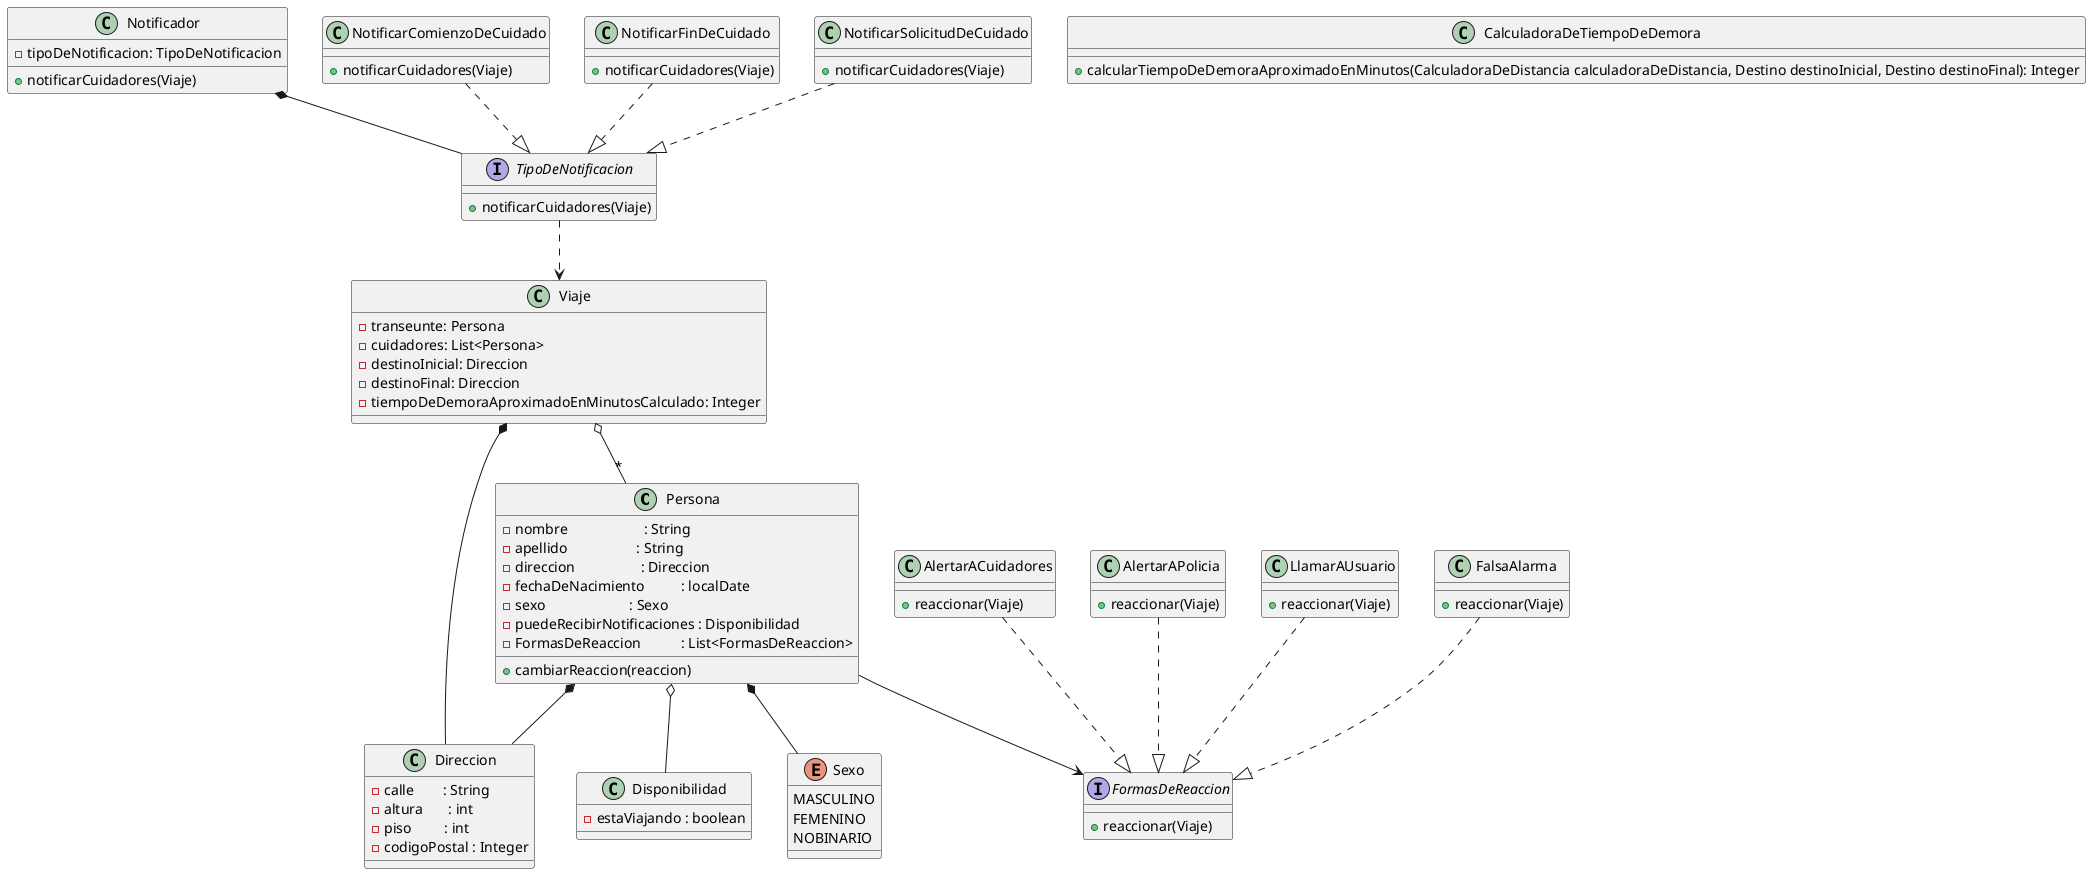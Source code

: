 @startuml

Persona o-- Disponibilidad
Persona *-- Direccion
Persona *-- Sexo

Persona --> FormasDeReaccion
AlertarACuidadores ..|> FormasDeReaccion
AlertarAPolicia ..|> FormasDeReaccion
LlamarAUsuario ..|> FormasDeReaccion
FalsaAlarma ..|> FormasDeReaccion

Notificador *-- TipoDeNotificacion
NotificarComienzoDeCuidado ..|> TipoDeNotificacion
NotificarFinDeCuidado ..|> TipoDeNotificacion
NotificarSolicitudDeCuidado ..|> TipoDeNotificacion
TipoDeNotificacion ..> Viaje


Viaje o-- "*" Persona
Viaje *-- Direccion

class Persona {
    -nombre                     : String
    -apellido                   : String
    -direccion                  : Direccion
    -fechaDeNacimiento          : localDate
    -sexo                       : Sexo
    -puedeRecibirNotificaciones : Disponibilidad
    -FormasDeReaccion           : List<FormasDeReaccion>

    +cambiarReaccion(reaccion)
}

class Direccion {
    -calle        : String
    -altura       : int
    -piso         : int
    -codigoPostal : Integer
}

class Disponibilidad {
    -estaViajando : boolean
}

enum Sexo {
    MASCULINO
    FEMENINO
    NOBINARIO
}

class Viaje{
    -transeunte: Persona
    -cuidadores: List<Persona>
    -destinoInicial: Direccion
    -destinoFinal: Direccion
    -tiempoDeDemoraAproximadoEnMinutosCalculado: Integer
}

interface FormasDeReaccion {
    +reaccionar(Viaje)
}

class AlertarACuidadores {
    +reaccionar(Viaje)
}

class AlertarAPolicia {
    +reaccionar(Viaje)
}

class LlamarAUsuario {
    +reaccionar(Viaje)
}

class FalsaAlarma {
    +reaccionar(Viaje)
}

interface TipoDeNotificacion {
    +notificarCuidadores(Viaje)
}

class Notificador {
    -tipoDeNotificacion: TipoDeNotificacion
    +notificarCuidadores(Viaje)
}

class NotificarSolicitudDeCuidado {
    +notificarCuidadores(Viaje)
}

class NotificarComienzoDeCuidado {
    +notificarCuidadores(Viaje)
}

class NotificarFinDeCuidado {
    +notificarCuidadores(Viaje)
}

class CalculadoraDeTiempoDeDemora{
    +calcularTiempoDeDemoraAproximadoEnMinutos(CalculadoraDeDistancia calculadoraDeDistancia, Destino destinoInicial, Destino destinoFinal): Integer
}

@enduml


COSAS QUE NO SUPE PONER


class Transeunte {
    +viajar(Direccion posicionActual, Direccion destino, List<Cuidador> cuidadores)
    +comenzar(Direccion posicionActual, Direccion destino)
    +finalizar()
}


interface AdapterDistancia{
    +calcularDistanciaEnKMEntre(Destino destinoInicial, Destino destinoFinal): Double
}

class CalculadoraDeDistancia{
    -adapterDistancia: AdapterDistancia
    +calcularDistanciaEnKMEntre(Destino destinoInicial, Destino destinoFinal): Double
}

class AdapterDistanceMatrixAPI{
    -distanceMatrixAPI: DistanceMatrixAPI
    +calcularDistanciaEnKMEntre(Destino destinoInicial, Destino destinoFinal): Double
}

class DistanceMatrixAPI{
    +calcularDistanciaEnKMEntre(Destino destinoInicial, Destino destinoFinal): Double
}


CalculadoraDeDistancia *-- AdapterDistancia
AdapterDistancia <|.. AdapterDistanceMatrixAPI
AdapterDistancia ..> Destino
AdapterDistanceMatrixAPI *-- DistanceMatrixAPI


CalculadoraDeTiempoDeDemora ..> Direccion
CalculadoraDeTiempoDeDemora ..> CalculadoraDeDistancia
